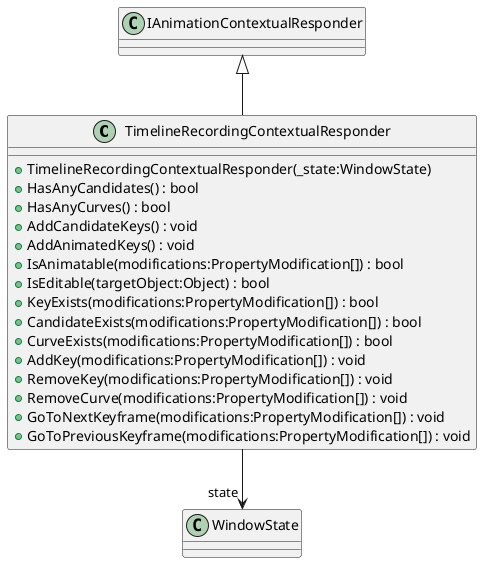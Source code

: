 @startuml
class TimelineRecordingContextualResponder {
    + TimelineRecordingContextualResponder(_state:WindowState)
    + HasAnyCandidates() : bool
    + HasAnyCurves() : bool
    + AddCandidateKeys() : void
    + AddAnimatedKeys() : void
    + IsAnimatable(modifications:PropertyModification[]) : bool
    + IsEditable(targetObject:Object) : bool
    + KeyExists(modifications:PropertyModification[]) : bool
    + CandidateExists(modifications:PropertyModification[]) : bool
    + CurveExists(modifications:PropertyModification[]) : bool
    + AddKey(modifications:PropertyModification[]) : void
    + RemoveKey(modifications:PropertyModification[]) : void
    + RemoveCurve(modifications:PropertyModification[]) : void
    + GoToNextKeyframe(modifications:PropertyModification[]) : void
    + GoToPreviousKeyframe(modifications:PropertyModification[]) : void
}
IAnimationContextualResponder <|-- TimelineRecordingContextualResponder
TimelineRecordingContextualResponder --> "state" WindowState
@enduml
